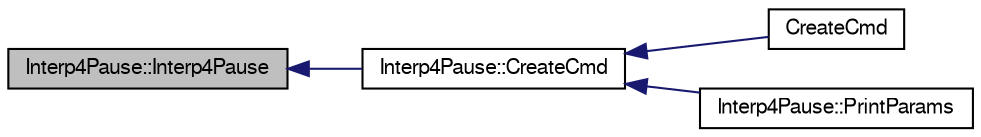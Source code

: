 digraph "Interp4Pause::Interp4Pause"
{
  edge [fontname="FreeSans",fontsize="10",labelfontname="FreeSans",labelfontsize="10"];
  node [fontname="FreeSans",fontsize="10",shape=record];
  rankdir="LR";
  Node1 [label="Interp4Pause::Interp4Pause",height=0.2,width=0.4,color="black", fillcolor="grey75", style="filled", fontcolor="black"];
  Node1 -> Node2 [dir="back",color="midnightblue",fontsize="10",style="solid",fontname="FreeSans"];
  Node2 [label="Interp4Pause::CreateCmd",height=0.2,width=0.4,color="black", fillcolor="white", style="filled",URL="$class_interp4_pause.html#a83787a2f3cc02c0164597ff506fed3de",tooltip="Ta metoda nie musi być zdefiniowna w klasie bazowej. "];
  Node2 -> Node3 [dir="back",color="midnightblue",fontsize="10",style="solid",fontname="FreeSans"];
  Node3 [label="CreateCmd",height=0.2,width=0.4,color="black", fillcolor="white", style="filled",URL="$_interp4_pause_8cpp.html#a0ab483787498a2b002838d9426437be6"];
  Node2 -> Node4 [dir="back",color="midnightblue",fontsize="10",style="solid",fontname="FreeSans"];
  Node4 [label="Interp4Pause::PrintParams",height=0.2,width=0.4,color="black", fillcolor="white", style="filled",URL="$class_interp4_pause.html#aa12d0dd443e7c46c88f3f139d7382a1d"];
}
